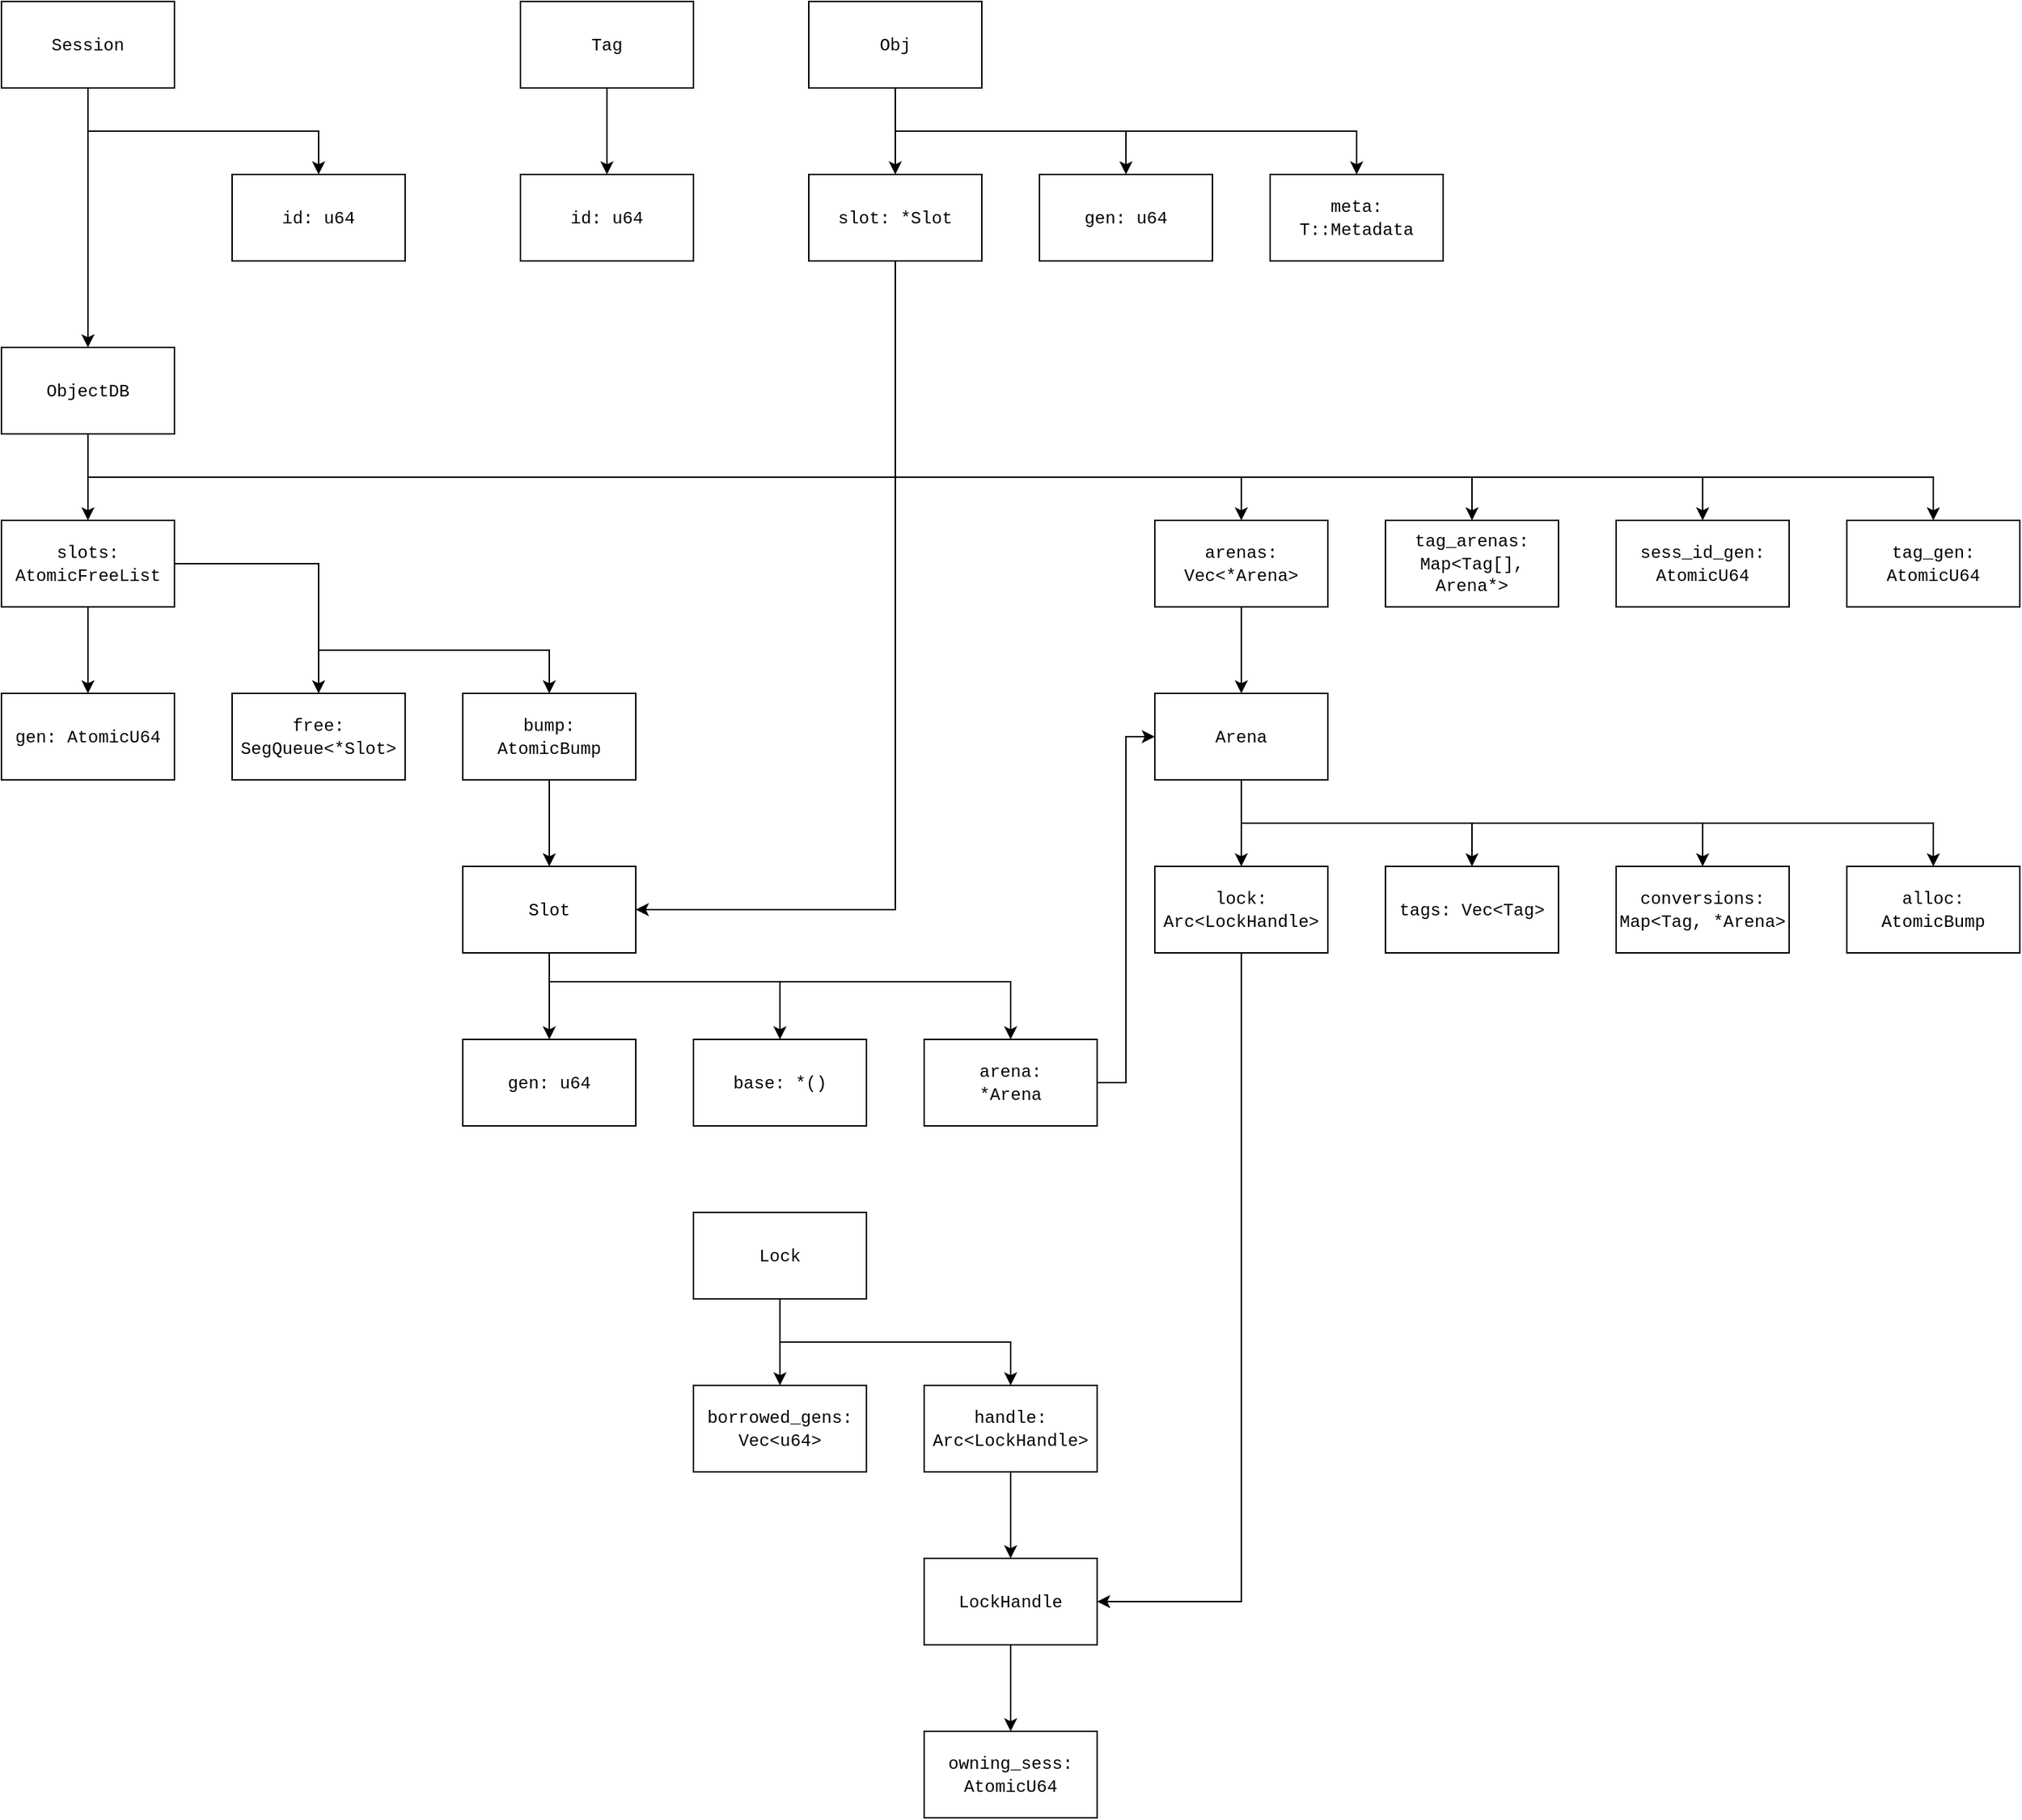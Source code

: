 <mxfile version="20.0.1" type="device"><diagram id="Rqmc_oyP9GWiJ1Jz6bK9" name="Page-1"><mxGraphModel dx="825" dy="857" grid="1" gridSize="10" guides="1" tooltips="1" connect="1" arrows="1" fold="1" page="0" pageScale="1" pageWidth="850" pageHeight="1100" math="0" shadow="0"><root><mxCell id="0"/><mxCell id="1" parent="0"/><mxCell id="7yUf0alor2cCMSKizrkD-4" style="edgeStyle=orthogonalEdgeStyle;rounded=0;orthogonalLoop=1;jettySize=auto;html=1;entryX=0.5;entryY=0;entryDx=0;entryDy=0;fontFamily=Courier New;exitX=0.5;exitY=1;exitDx=0;exitDy=0;" edge="1" parent="1" source="7yUf0alor2cCMSKizrkD-5" target="7yUf0alor2cCMSKizrkD-3"><mxGeometry relative="1" as="geometry"/></mxCell><mxCell id="7yUf0alor2cCMSKizrkD-6" style="edgeStyle=orthogonalEdgeStyle;rounded=0;orthogonalLoop=1;jettySize=auto;html=1;entryX=0.5;entryY=0;entryDx=0;entryDy=0;fontFamily=Courier New;" edge="1" parent="1" source="7yUf0alor2cCMSKizrkD-2" target="7yUf0alor2cCMSKizrkD-5"><mxGeometry relative="1" as="geometry"><Array as="points"><mxPoint x="140" y="270"/><mxPoint x="140" y="270"/></Array></mxGeometry></mxCell><mxCell id="7yUf0alor2cCMSKizrkD-20" style="edgeStyle=orthogonalEdgeStyle;rounded=0;orthogonalLoop=1;jettySize=auto;html=1;entryX=0.5;entryY=0;entryDx=0;entryDy=0;fontFamily=Courier New;" edge="1" parent="1" source="7yUf0alor2cCMSKizrkD-2" target="7yUf0alor2cCMSKizrkD-19"><mxGeometry relative="1" as="geometry"><Array as="points"><mxPoint x="140" y="250"/><mxPoint x="940" y="250"/></Array></mxGeometry></mxCell><mxCell id="7yUf0alor2cCMSKizrkD-33" style="edgeStyle=orthogonalEdgeStyle;rounded=0;orthogonalLoop=1;jettySize=auto;html=1;entryX=0.5;entryY=0;entryDx=0;entryDy=0;fontFamily=Courier New;" edge="1" parent="1" source="7yUf0alor2cCMSKizrkD-2" target="7yUf0alor2cCMSKizrkD-32"><mxGeometry relative="1" as="geometry"><Array as="points"><mxPoint x="140" y="250"/><mxPoint x="1100" y="250"/></Array></mxGeometry></mxCell><mxCell id="7yUf0alor2cCMSKizrkD-41" style="edgeStyle=orthogonalEdgeStyle;rounded=0;orthogonalLoop=1;jettySize=auto;html=1;fontFamily=Courier New;" edge="1" parent="1" source="7yUf0alor2cCMSKizrkD-2" target="7yUf0alor2cCMSKizrkD-40"><mxGeometry relative="1" as="geometry"><Array as="points"><mxPoint x="140" y="250"/><mxPoint x="1260" y="250"/></Array></mxGeometry></mxCell><mxCell id="7yUf0alor2cCMSKizrkD-55" style="edgeStyle=orthogonalEdgeStyle;rounded=0;orthogonalLoop=1;jettySize=auto;html=1;entryX=0.5;entryY=0;entryDx=0;entryDy=0;fontFamily=Courier New;" edge="1" parent="1" source="7yUf0alor2cCMSKizrkD-2" target="7yUf0alor2cCMSKizrkD-54"><mxGeometry relative="1" as="geometry"><Array as="points"><mxPoint x="140" y="250"/><mxPoint x="1420" y="250"/></Array></mxGeometry></mxCell><mxCell id="7yUf0alor2cCMSKizrkD-2" value="&lt;font face=&quot;Courier New&quot;&gt;ObjectDB&lt;/font&gt;" style="rounded=0;whiteSpace=wrap;html=1;" vertex="1" parent="1"><mxGeometry x="80" y="160" width="120" height="60" as="geometry"/></mxCell><mxCell id="7yUf0alor2cCMSKizrkD-3" value="&lt;font face=&quot;Courier New&quot;&gt;gen: AtomicU64&lt;/font&gt;" style="rounded=0;whiteSpace=wrap;html=1;" vertex="1" parent="1"><mxGeometry x="80" y="400" width="120" height="60" as="geometry"/></mxCell><mxCell id="7yUf0alor2cCMSKizrkD-7" style="edgeStyle=orthogonalEdgeStyle;rounded=0;orthogonalLoop=1;jettySize=auto;html=1;fontFamily=Courier New;entryX=0.5;entryY=0;entryDx=0;entryDy=0;" edge="1" parent="1" source="7yUf0alor2cCMSKizrkD-5" target="7yUf0alor2cCMSKizrkD-8"><mxGeometry relative="1" as="geometry"><mxPoint x="300" y="400" as="targetPoint"/></mxGeometry></mxCell><mxCell id="7yUf0alor2cCMSKizrkD-10" style="edgeStyle=orthogonalEdgeStyle;rounded=0;orthogonalLoop=1;jettySize=auto;html=1;entryX=0.5;entryY=0;entryDx=0;entryDy=0;fontFamily=Courier New;" edge="1" parent="1" source="7yUf0alor2cCMSKizrkD-5" target="7yUf0alor2cCMSKizrkD-9"><mxGeometry relative="1" as="geometry"><Array as="points"><mxPoint x="300" y="370"/><mxPoint x="460" y="370"/></Array></mxGeometry></mxCell><mxCell id="7yUf0alor2cCMSKizrkD-5" value="&lt;font face=&quot;Courier New&quot;&gt;slots: AtomicFreeList&lt;/font&gt;" style="rounded=0;whiteSpace=wrap;html=1;" vertex="1" parent="1"><mxGeometry x="80" y="280" width="120" height="60" as="geometry"/></mxCell><mxCell id="7yUf0alor2cCMSKizrkD-8" value="&lt;font face=&quot;Courier New&quot;&gt;free: SegQueue&amp;lt;*Slot&amp;gt;&lt;/font&gt;" style="rounded=0;whiteSpace=wrap;html=1;" vertex="1" parent="1"><mxGeometry x="240" y="400" width="120" height="60" as="geometry"/></mxCell><mxCell id="7yUf0alor2cCMSKizrkD-12" style="edgeStyle=orthogonalEdgeStyle;rounded=0;orthogonalLoop=1;jettySize=auto;html=1;entryX=0.5;entryY=0;entryDx=0;entryDy=0;fontFamily=Courier New;" edge="1" parent="1" source="7yUf0alor2cCMSKizrkD-9" target="7yUf0alor2cCMSKizrkD-11"><mxGeometry relative="1" as="geometry"/></mxCell><mxCell id="7yUf0alor2cCMSKizrkD-9" value="&lt;font face=&quot;Courier New&quot;&gt;bump:&lt;br&gt;AtomicBump&lt;/font&gt;" style="rounded=0;whiteSpace=wrap;html=1;" vertex="1" parent="1"><mxGeometry x="400" y="400" width="120" height="60" as="geometry"/></mxCell><mxCell id="7yUf0alor2cCMSKizrkD-14" style="edgeStyle=orthogonalEdgeStyle;rounded=0;orthogonalLoop=1;jettySize=auto;html=1;entryX=0.5;entryY=0;entryDx=0;entryDy=0;fontFamily=Courier New;" edge="1" parent="1" source="7yUf0alor2cCMSKizrkD-11" target="7yUf0alor2cCMSKizrkD-13"><mxGeometry relative="1" as="geometry"/></mxCell><mxCell id="7yUf0alor2cCMSKizrkD-16" style="edgeStyle=orthogonalEdgeStyle;rounded=0;orthogonalLoop=1;jettySize=auto;html=1;entryX=0.5;entryY=0;entryDx=0;entryDy=0;fontFamily=Courier New;" edge="1" parent="1" source="7yUf0alor2cCMSKizrkD-11" target="7yUf0alor2cCMSKizrkD-15"><mxGeometry relative="1" as="geometry"><Array as="points"><mxPoint x="460" y="600"/><mxPoint x="620" y="600"/></Array></mxGeometry></mxCell><mxCell id="7yUf0alor2cCMSKizrkD-18" style="edgeStyle=orthogonalEdgeStyle;rounded=0;orthogonalLoop=1;jettySize=auto;html=1;entryX=0.5;entryY=0;entryDx=0;entryDy=0;fontFamily=Courier New;" edge="1" parent="1" source="7yUf0alor2cCMSKizrkD-11" target="7yUf0alor2cCMSKizrkD-17"><mxGeometry relative="1" as="geometry"><Array as="points"><mxPoint x="460" y="600"/><mxPoint x="780" y="600"/></Array></mxGeometry></mxCell><mxCell id="7yUf0alor2cCMSKizrkD-11" value="&lt;font face=&quot;Courier New&quot;&gt;Slot&lt;/font&gt;" style="rounded=0;whiteSpace=wrap;html=1;" vertex="1" parent="1"><mxGeometry x="400" y="520" width="120" height="60" as="geometry"/></mxCell><mxCell id="7yUf0alor2cCMSKizrkD-13" value="&lt;font face=&quot;Courier New&quot;&gt;gen: u64&lt;/font&gt;" style="rounded=0;whiteSpace=wrap;html=1;" vertex="1" parent="1"><mxGeometry x="400" y="640" width="120" height="60" as="geometry"/></mxCell><mxCell id="7yUf0alor2cCMSKizrkD-15" value="&lt;font face=&quot;Courier New&quot;&gt;base: *()&lt;/font&gt;" style="rounded=0;whiteSpace=wrap;html=1;" vertex="1" parent="1"><mxGeometry x="560" y="640" width="120" height="60" as="geometry"/></mxCell><mxCell id="7yUf0alor2cCMSKizrkD-23" style="edgeStyle=orthogonalEdgeStyle;rounded=0;orthogonalLoop=1;jettySize=auto;html=1;entryX=0;entryY=0.5;entryDx=0;entryDy=0;fontFamily=Courier New;" edge="1" parent="1" source="7yUf0alor2cCMSKizrkD-17" target="7yUf0alor2cCMSKizrkD-21"><mxGeometry relative="1" as="geometry"/></mxCell><mxCell id="7yUf0alor2cCMSKizrkD-17" value="&lt;font face=&quot;Courier New&quot;&gt;arena:&lt;br&gt;*Arena&lt;br&gt;&lt;/font&gt;" style="rounded=0;whiteSpace=wrap;html=1;" vertex="1" parent="1"><mxGeometry x="720" y="640" width="120" height="60" as="geometry"/></mxCell><mxCell id="7yUf0alor2cCMSKizrkD-22" style="edgeStyle=orthogonalEdgeStyle;rounded=0;orthogonalLoop=1;jettySize=auto;html=1;entryX=0.5;entryY=0;entryDx=0;entryDy=0;fontFamily=Courier New;" edge="1" parent="1" source="7yUf0alor2cCMSKizrkD-19" target="7yUf0alor2cCMSKizrkD-21"><mxGeometry relative="1" as="geometry"/></mxCell><mxCell id="7yUf0alor2cCMSKizrkD-19" value="&lt;font face=&quot;Courier New&quot;&gt;arenas: Vec&amp;lt;*Arena&amp;gt;&lt;/font&gt;" style="rounded=0;whiteSpace=wrap;html=1;" vertex="1" parent="1"><mxGeometry x="880" y="280" width="120" height="60" as="geometry"/></mxCell><mxCell id="7yUf0alor2cCMSKizrkD-25" style="edgeStyle=orthogonalEdgeStyle;rounded=0;orthogonalLoop=1;jettySize=auto;html=1;entryX=0.5;entryY=0;entryDx=0;entryDy=0;fontFamily=Courier New;" edge="1" parent="1" source="7yUf0alor2cCMSKizrkD-21" target="7yUf0alor2cCMSKizrkD-24"><mxGeometry relative="1" as="geometry"/></mxCell><mxCell id="7yUf0alor2cCMSKizrkD-27" style="edgeStyle=orthogonalEdgeStyle;rounded=0;orthogonalLoop=1;jettySize=auto;html=1;entryX=0.5;entryY=0;entryDx=0;entryDy=0;fontFamily=Courier New;" edge="1" parent="1" source="7yUf0alor2cCMSKizrkD-21" target="7yUf0alor2cCMSKizrkD-26"><mxGeometry relative="1" as="geometry"><Array as="points"><mxPoint x="940" y="490"/><mxPoint x="1100" y="490"/></Array></mxGeometry></mxCell><mxCell id="7yUf0alor2cCMSKizrkD-29" style="edgeStyle=orthogonalEdgeStyle;rounded=0;orthogonalLoop=1;jettySize=auto;html=1;entryX=0.5;entryY=0;entryDx=0;entryDy=0;fontFamily=Courier New;" edge="1" parent="1" source="7yUf0alor2cCMSKizrkD-21" target="7yUf0alor2cCMSKizrkD-28"><mxGeometry relative="1" as="geometry"><Array as="points"><mxPoint x="940" y="490"/><mxPoint x="1260" y="490"/></Array></mxGeometry></mxCell><mxCell id="7yUf0alor2cCMSKizrkD-31" style="edgeStyle=orthogonalEdgeStyle;rounded=0;orthogonalLoop=1;jettySize=auto;html=1;entryX=0.5;entryY=0;entryDx=0;entryDy=0;fontFamily=Courier New;" edge="1" parent="1" source="7yUf0alor2cCMSKizrkD-21" target="7yUf0alor2cCMSKizrkD-30"><mxGeometry relative="1" as="geometry"><Array as="points"><mxPoint x="940" y="490"/><mxPoint x="1420" y="490"/></Array></mxGeometry></mxCell><mxCell id="7yUf0alor2cCMSKizrkD-21" value="&lt;font face=&quot;Courier New&quot;&gt;Arena&lt;/font&gt;" style="rounded=0;whiteSpace=wrap;html=1;" vertex="1" parent="1"><mxGeometry x="880" y="400" width="120" height="60" as="geometry"/></mxCell><mxCell id="7yUf0alor2cCMSKizrkD-38" style="edgeStyle=orthogonalEdgeStyle;rounded=0;orthogonalLoop=1;jettySize=auto;html=1;fontFamily=Courier New;entryX=1;entryY=0.5;entryDx=0;entryDy=0;" edge="1" parent="1" source="7yUf0alor2cCMSKizrkD-24" target="7yUf0alor2cCMSKizrkD-39"><mxGeometry relative="1" as="geometry"><mxPoint x="940" y="640.0" as="targetPoint"/><Array as="points"><mxPoint x="940" y="1030"/></Array></mxGeometry></mxCell><mxCell id="7yUf0alor2cCMSKizrkD-24" value="&lt;font face=&quot;Courier New&quot;&gt;lock: Arc&amp;lt;LockHandle&amp;gt;&lt;/font&gt;" style="rounded=0;whiteSpace=wrap;html=1;" vertex="1" parent="1"><mxGeometry x="880" y="520" width="120" height="60" as="geometry"/></mxCell><mxCell id="7yUf0alor2cCMSKizrkD-26" value="&lt;font face=&quot;Courier New&quot;&gt;tags: Vec&amp;lt;Tag&amp;gt;&lt;/font&gt;" style="rounded=0;whiteSpace=wrap;html=1;" vertex="1" parent="1"><mxGeometry x="1040" y="520" width="120" height="60" as="geometry"/></mxCell><mxCell id="7yUf0alor2cCMSKizrkD-28" value="&lt;font face=&quot;Courier New&quot;&gt;conversions: Map&amp;lt;Tag, *Arena&amp;gt;&lt;/font&gt;" style="rounded=0;whiteSpace=wrap;html=1;" vertex="1" parent="1"><mxGeometry x="1200" y="520" width="120" height="60" as="geometry"/></mxCell><mxCell id="7yUf0alor2cCMSKizrkD-30" value="&lt;font face=&quot;Courier New&quot;&gt;alloc: AtomicBump&lt;/font&gt;" style="rounded=0;whiteSpace=wrap;html=1;" vertex="1" parent="1"><mxGeometry x="1360" y="520" width="120" height="60" as="geometry"/></mxCell><mxCell id="7yUf0alor2cCMSKizrkD-32" value="&lt;font face=&quot;Courier New&quot;&gt;tag_arenas:&lt;br&gt;Map&amp;lt;Tag[], Arena*&amp;gt;&lt;br&gt;&lt;/font&gt;" style="rounded=0;whiteSpace=wrap;html=1;" vertex="1" parent="1"><mxGeometry x="1040" y="280" width="120" height="60" as="geometry"/></mxCell><mxCell id="7yUf0alor2cCMSKizrkD-35" style="edgeStyle=orthogonalEdgeStyle;rounded=0;orthogonalLoop=1;jettySize=auto;html=1;entryX=0.5;entryY=0;entryDx=0;entryDy=0;fontFamily=Courier New;" edge="1" parent="1" source="7yUf0alor2cCMSKizrkD-34" target="7yUf0alor2cCMSKizrkD-2"><mxGeometry relative="1" as="geometry"/></mxCell><mxCell id="7yUf0alor2cCMSKizrkD-42" style="edgeStyle=orthogonalEdgeStyle;rounded=0;orthogonalLoop=1;jettySize=auto;html=1;entryX=0.5;entryY=0;entryDx=0;entryDy=0;fontFamily=Courier New;" edge="1" parent="1" source="7yUf0alor2cCMSKizrkD-34" target="7yUf0alor2cCMSKizrkD-36"><mxGeometry relative="1" as="geometry"><Array as="points"><mxPoint x="140" y="10"/><mxPoint x="300" y="10"/></Array></mxGeometry></mxCell><mxCell id="7yUf0alor2cCMSKizrkD-34" value="&lt;font face=&quot;Courier New&quot;&gt;Session&lt;/font&gt;" style="rounded=0;whiteSpace=wrap;html=1;" vertex="1" parent="1"><mxGeometry x="80" y="-80" width="120" height="60" as="geometry"/></mxCell><mxCell id="7yUf0alor2cCMSKizrkD-36" value="&lt;font face=&quot;Courier New&quot;&gt;id: u64&lt;/font&gt;" style="rounded=0;whiteSpace=wrap;html=1;" vertex="1" parent="1"><mxGeometry x="240" y="40" width="120" height="60" as="geometry"/></mxCell><mxCell id="7yUf0alor2cCMSKizrkD-46" style="edgeStyle=orthogonalEdgeStyle;rounded=0;orthogonalLoop=1;jettySize=auto;html=1;entryX=0.5;entryY=0;entryDx=0;entryDy=0;fontFamily=Courier New;" edge="1" parent="1" source="7yUf0alor2cCMSKizrkD-39" target="7yUf0alor2cCMSKizrkD-45"><mxGeometry relative="1" as="geometry"/></mxCell><mxCell id="7yUf0alor2cCMSKizrkD-39" value="&lt;font face=&quot;Courier New&quot;&gt;LockHandle&lt;br&gt;&lt;/font&gt;" style="rounded=0;whiteSpace=wrap;html=1;" vertex="1" parent="1"><mxGeometry x="720" y="1000" width="120" height="60" as="geometry"/></mxCell><mxCell id="7yUf0alor2cCMSKizrkD-40" value="&lt;font face=&quot;Courier New&quot;&gt;sess_id_gen:&lt;br&gt;AtomicU64&lt;br&gt;&lt;/font&gt;" style="rounded=0;whiteSpace=wrap;html=1;" vertex="1" parent="1"><mxGeometry x="1200" y="280" width="120" height="60" as="geometry"/></mxCell><mxCell id="7yUf0alor2cCMSKizrkD-45" value="&lt;font face=&quot;Courier New&quot;&gt;owning_sess: AtomicU64&lt;br&gt;&lt;/font&gt;" style="rounded=0;whiteSpace=wrap;html=1;" vertex="1" parent="1"><mxGeometry x="720" y="1120" width="120" height="60" as="geometry"/></mxCell><mxCell id="7yUf0alor2cCMSKizrkD-49" style="edgeStyle=orthogonalEdgeStyle;rounded=0;orthogonalLoop=1;jettySize=auto;html=1;entryX=0.5;entryY=0;entryDx=0;entryDy=0;fontFamily=Courier New;" edge="1" parent="1" source="7yUf0alor2cCMSKizrkD-47" target="7yUf0alor2cCMSKizrkD-48"><mxGeometry relative="1" as="geometry"/></mxCell><mxCell id="7yUf0alor2cCMSKizrkD-51" style="edgeStyle=orthogonalEdgeStyle;rounded=0;orthogonalLoop=1;jettySize=auto;html=1;entryX=0.5;entryY=0;entryDx=0;entryDy=0;fontFamily=Courier New;" edge="1" parent="1" source="7yUf0alor2cCMSKizrkD-47" target="7yUf0alor2cCMSKizrkD-50"><mxGeometry relative="1" as="geometry"><Array as="points"><mxPoint x="620" y="850"/><mxPoint x="780" y="850"/></Array></mxGeometry></mxCell><mxCell id="7yUf0alor2cCMSKizrkD-47" value="&lt;font face=&quot;Courier New&quot;&gt;Lock&lt;br&gt;&lt;/font&gt;" style="rounded=0;whiteSpace=wrap;html=1;" vertex="1" parent="1"><mxGeometry x="560" y="760" width="120" height="60" as="geometry"/></mxCell><mxCell id="7yUf0alor2cCMSKizrkD-48" value="&lt;font face=&quot;Courier New&quot;&gt;borrowed_gens: Vec&amp;lt;u64&amp;gt;&lt;br&gt;&lt;/font&gt;" style="rounded=0;whiteSpace=wrap;html=1;" vertex="1" parent="1"><mxGeometry x="560" y="880" width="120" height="60" as="geometry"/></mxCell><mxCell id="7yUf0alor2cCMSKizrkD-53" style="edgeStyle=orthogonalEdgeStyle;rounded=0;orthogonalLoop=1;jettySize=auto;html=1;entryX=0.5;entryY=0;entryDx=0;entryDy=0;fontFamily=Courier New;" edge="1" parent="1" source="7yUf0alor2cCMSKizrkD-50" target="7yUf0alor2cCMSKizrkD-39"><mxGeometry relative="1" as="geometry"/></mxCell><mxCell id="7yUf0alor2cCMSKizrkD-50" value="&lt;font face=&quot;Courier New&quot;&gt;handle: Arc&amp;lt;LockHandle&amp;gt;&lt;br&gt;&lt;/font&gt;" style="rounded=0;whiteSpace=wrap;html=1;" vertex="1" parent="1"><mxGeometry x="720" y="880" width="120" height="60" as="geometry"/></mxCell><mxCell id="7yUf0alor2cCMSKizrkD-54" value="&lt;font face=&quot;Courier New&quot;&gt;tag_gen: AtomicU64&lt;br&gt;&lt;/font&gt;" style="rounded=0;whiteSpace=wrap;html=1;" vertex="1" parent="1"><mxGeometry x="1360" y="280" width="120" height="60" as="geometry"/></mxCell><mxCell id="7yUf0alor2cCMSKizrkD-58" style="edgeStyle=orthogonalEdgeStyle;rounded=0;orthogonalLoop=1;jettySize=auto;html=1;entryX=0.5;entryY=0;entryDx=0;entryDy=0;fontFamily=Courier New;" edge="1" parent="1" source="7yUf0alor2cCMSKizrkD-56" target="7yUf0alor2cCMSKizrkD-57"><mxGeometry relative="1" as="geometry"/></mxCell><mxCell id="7yUf0alor2cCMSKizrkD-56" value="&lt;font face=&quot;Courier New&quot;&gt;Tag&lt;/font&gt;" style="rounded=0;whiteSpace=wrap;html=1;" vertex="1" parent="1"><mxGeometry x="440" y="-80" width="120" height="60" as="geometry"/></mxCell><mxCell id="7yUf0alor2cCMSKizrkD-57" value="&lt;font face=&quot;Courier New&quot;&gt;id: u64&lt;/font&gt;" style="rounded=0;whiteSpace=wrap;html=1;" vertex="1" parent="1"><mxGeometry x="440" y="40" width="120" height="60" as="geometry"/></mxCell><mxCell id="7yUf0alor2cCMSKizrkD-61" style="edgeStyle=orthogonalEdgeStyle;rounded=0;orthogonalLoop=1;jettySize=auto;html=1;entryX=0.5;entryY=0;entryDx=0;entryDy=0;fontFamily=Courier New;" edge="1" parent="1" source="7yUf0alor2cCMSKizrkD-59" target="7yUf0alor2cCMSKizrkD-60"><mxGeometry relative="1" as="geometry"/></mxCell><mxCell id="7yUf0alor2cCMSKizrkD-63" style="edgeStyle=orthogonalEdgeStyle;rounded=0;orthogonalLoop=1;jettySize=auto;html=1;entryX=0.5;entryY=0;entryDx=0;entryDy=0;fontFamily=Courier New;" edge="1" parent="1" source="7yUf0alor2cCMSKizrkD-59" target="7yUf0alor2cCMSKizrkD-62"><mxGeometry relative="1" as="geometry"><Array as="points"><mxPoint x="700" y="10"/><mxPoint x="860" y="10"/></Array></mxGeometry></mxCell><mxCell id="7yUf0alor2cCMSKizrkD-65" style="edgeStyle=orthogonalEdgeStyle;rounded=0;orthogonalLoop=1;jettySize=auto;html=1;entryX=0.5;entryY=0;entryDx=0;entryDy=0;fontFamily=Courier New;" edge="1" parent="1" source="7yUf0alor2cCMSKizrkD-59" target="7yUf0alor2cCMSKizrkD-64"><mxGeometry relative="1" as="geometry"><Array as="points"><mxPoint x="700" y="10"/><mxPoint x="1020" y="10"/></Array></mxGeometry></mxCell><mxCell id="7yUf0alor2cCMSKizrkD-59" value="&lt;font face=&quot;Courier New&quot;&gt;Obj&lt;/font&gt;" style="rounded=0;whiteSpace=wrap;html=1;" vertex="1" parent="1"><mxGeometry x="640" y="-80" width="120" height="60" as="geometry"/></mxCell><mxCell id="7yUf0alor2cCMSKizrkD-66" style="edgeStyle=orthogonalEdgeStyle;rounded=0;orthogonalLoop=1;jettySize=auto;html=1;entryX=1;entryY=0.5;entryDx=0;entryDy=0;fontFamily=Courier New;" edge="1" parent="1" source="7yUf0alor2cCMSKizrkD-60" target="7yUf0alor2cCMSKizrkD-11"><mxGeometry relative="1" as="geometry"><Array as="points"><mxPoint x="700" y="550"/></Array></mxGeometry></mxCell><mxCell id="7yUf0alor2cCMSKizrkD-60" value="&lt;font face=&quot;Courier New&quot;&gt;slot: *Slot&lt;/font&gt;" style="rounded=0;whiteSpace=wrap;html=1;" vertex="1" parent="1"><mxGeometry x="640" y="40" width="120" height="60" as="geometry"/></mxCell><mxCell id="7yUf0alor2cCMSKizrkD-62" value="&lt;font face=&quot;Courier New&quot;&gt;gen: u64&lt;/font&gt;" style="rounded=0;whiteSpace=wrap;html=1;" vertex="1" parent="1"><mxGeometry x="800" y="40" width="120" height="60" as="geometry"/></mxCell><mxCell id="7yUf0alor2cCMSKizrkD-64" value="&lt;font face=&quot;Courier New&quot;&gt;meta: T::Metadata&lt;/font&gt;" style="rounded=0;whiteSpace=wrap;html=1;" vertex="1" parent="1"><mxGeometry x="960" y="40" width="120" height="60" as="geometry"/></mxCell></root></mxGraphModel></diagram></mxfile>
